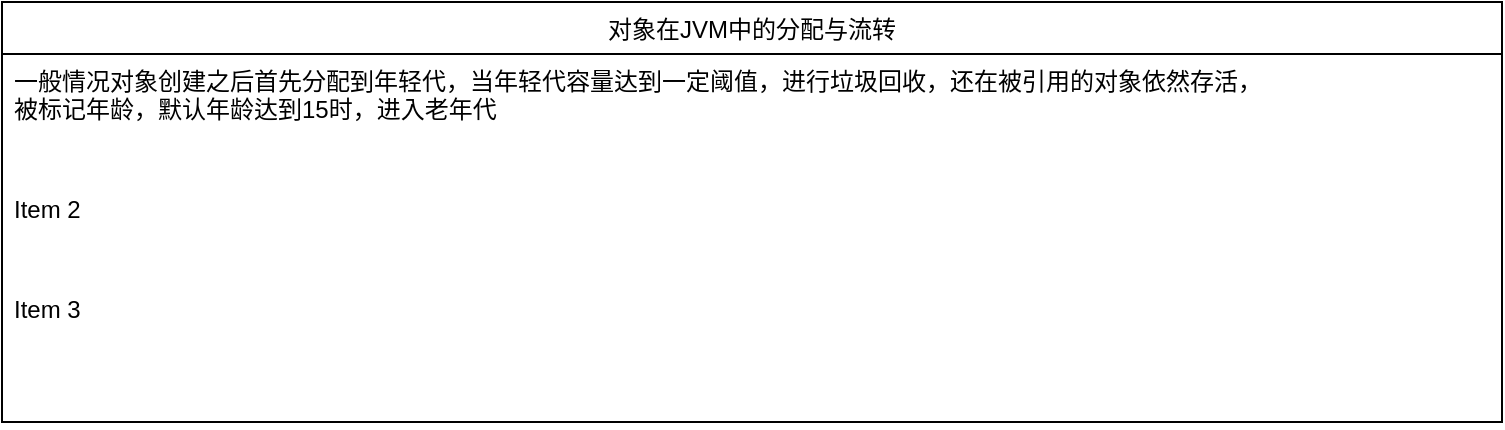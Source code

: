<mxfile version="14.7.3" type="github">
  <diagram id="1SNcCF1kHxkMj9YLsHfO" name="对象的流转与分配">
    <mxGraphModel dx="852" dy="582" grid="1" gridSize="10" guides="1" tooltips="1" connect="1" arrows="1" fold="1" page="1" pageScale="1" pageWidth="827" pageHeight="1169" math="0" shadow="0">
      <root>
        <mxCell id="0" />
        <mxCell id="1" parent="0" />
        <mxCell id="WHCCUSghSUbCCYvrMhM6-1" value="对象在JVM中的分配与流转" style="swimlane;fontStyle=0;childLayout=stackLayout;horizontal=1;startSize=26;horizontalStack=0;resizeParent=1;resizeParentMax=0;resizeLast=0;collapsible=1;marginBottom=0;" vertex="1" parent="1">
          <mxGeometry x="30" y="130" width="750" height="210" as="geometry">
            <mxRectangle x="30" y="130" width="180" height="26" as="alternateBounds" />
          </mxGeometry>
        </mxCell>
        <mxCell id="WHCCUSghSUbCCYvrMhM6-2" value="一般情况对象创建之后首先分配到年轻代，当年轻代容量达到一定阈值，进行垃圾回收，还在被引用的对象依然存活，&#xa;被标记年龄，默认年龄达到15时，进入老年代" style="text;strokeColor=none;fillColor=none;align=left;verticalAlign=top;spacingLeft=4;spacingRight=4;overflow=hidden;rotatable=0;points=[[0,0.5],[1,0.5]];portConstraint=eastwest;" vertex="1" parent="WHCCUSghSUbCCYvrMhM6-1">
          <mxGeometry y="26" width="750" height="64" as="geometry" />
        </mxCell>
        <mxCell id="WHCCUSghSUbCCYvrMhM6-3" value="Item 2" style="text;strokeColor=none;fillColor=none;align=left;verticalAlign=top;spacingLeft=4;spacingRight=4;overflow=hidden;rotatable=0;points=[[0,0.5],[1,0.5]];portConstraint=eastwest;" vertex="1" parent="WHCCUSghSUbCCYvrMhM6-1">
          <mxGeometry y="90" width="750" height="50" as="geometry" />
        </mxCell>
        <mxCell id="WHCCUSghSUbCCYvrMhM6-4" value="Item 3" style="text;strokeColor=none;fillColor=none;align=left;verticalAlign=top;spacingLeft=4;spacingRight=4;overflow=hidden;rotatable=0;points=[[0,0.5],[1,0.5]];portConstraint=eastwest;" vertex="1" parent="WHCCUSghSUbCCYvrMhM6-1">
          <mxGeometry y="140" width="750" height="70" as="geometry" />
        </mxCell>
      </root>
    </mxGraphModel>
  </diagram>
</mxfile>

